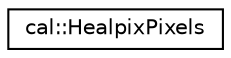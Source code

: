 digraph "Graphical Class Hierarchy"
{
  edge [fontname="Helvetica",fontsize="10",labelfontname="Helvetica",labelfontsize="10"];
  node [fontname="Helvetica",fontsize="10",shape=record];
  rankdir="LR";
  Node1 [label="cal::HealpixPixels",height=0.2,width=0.4,color="black", fillcolor="white", style="filled",URL="$classcal_1_1_healpix_pixels.html"];
}
